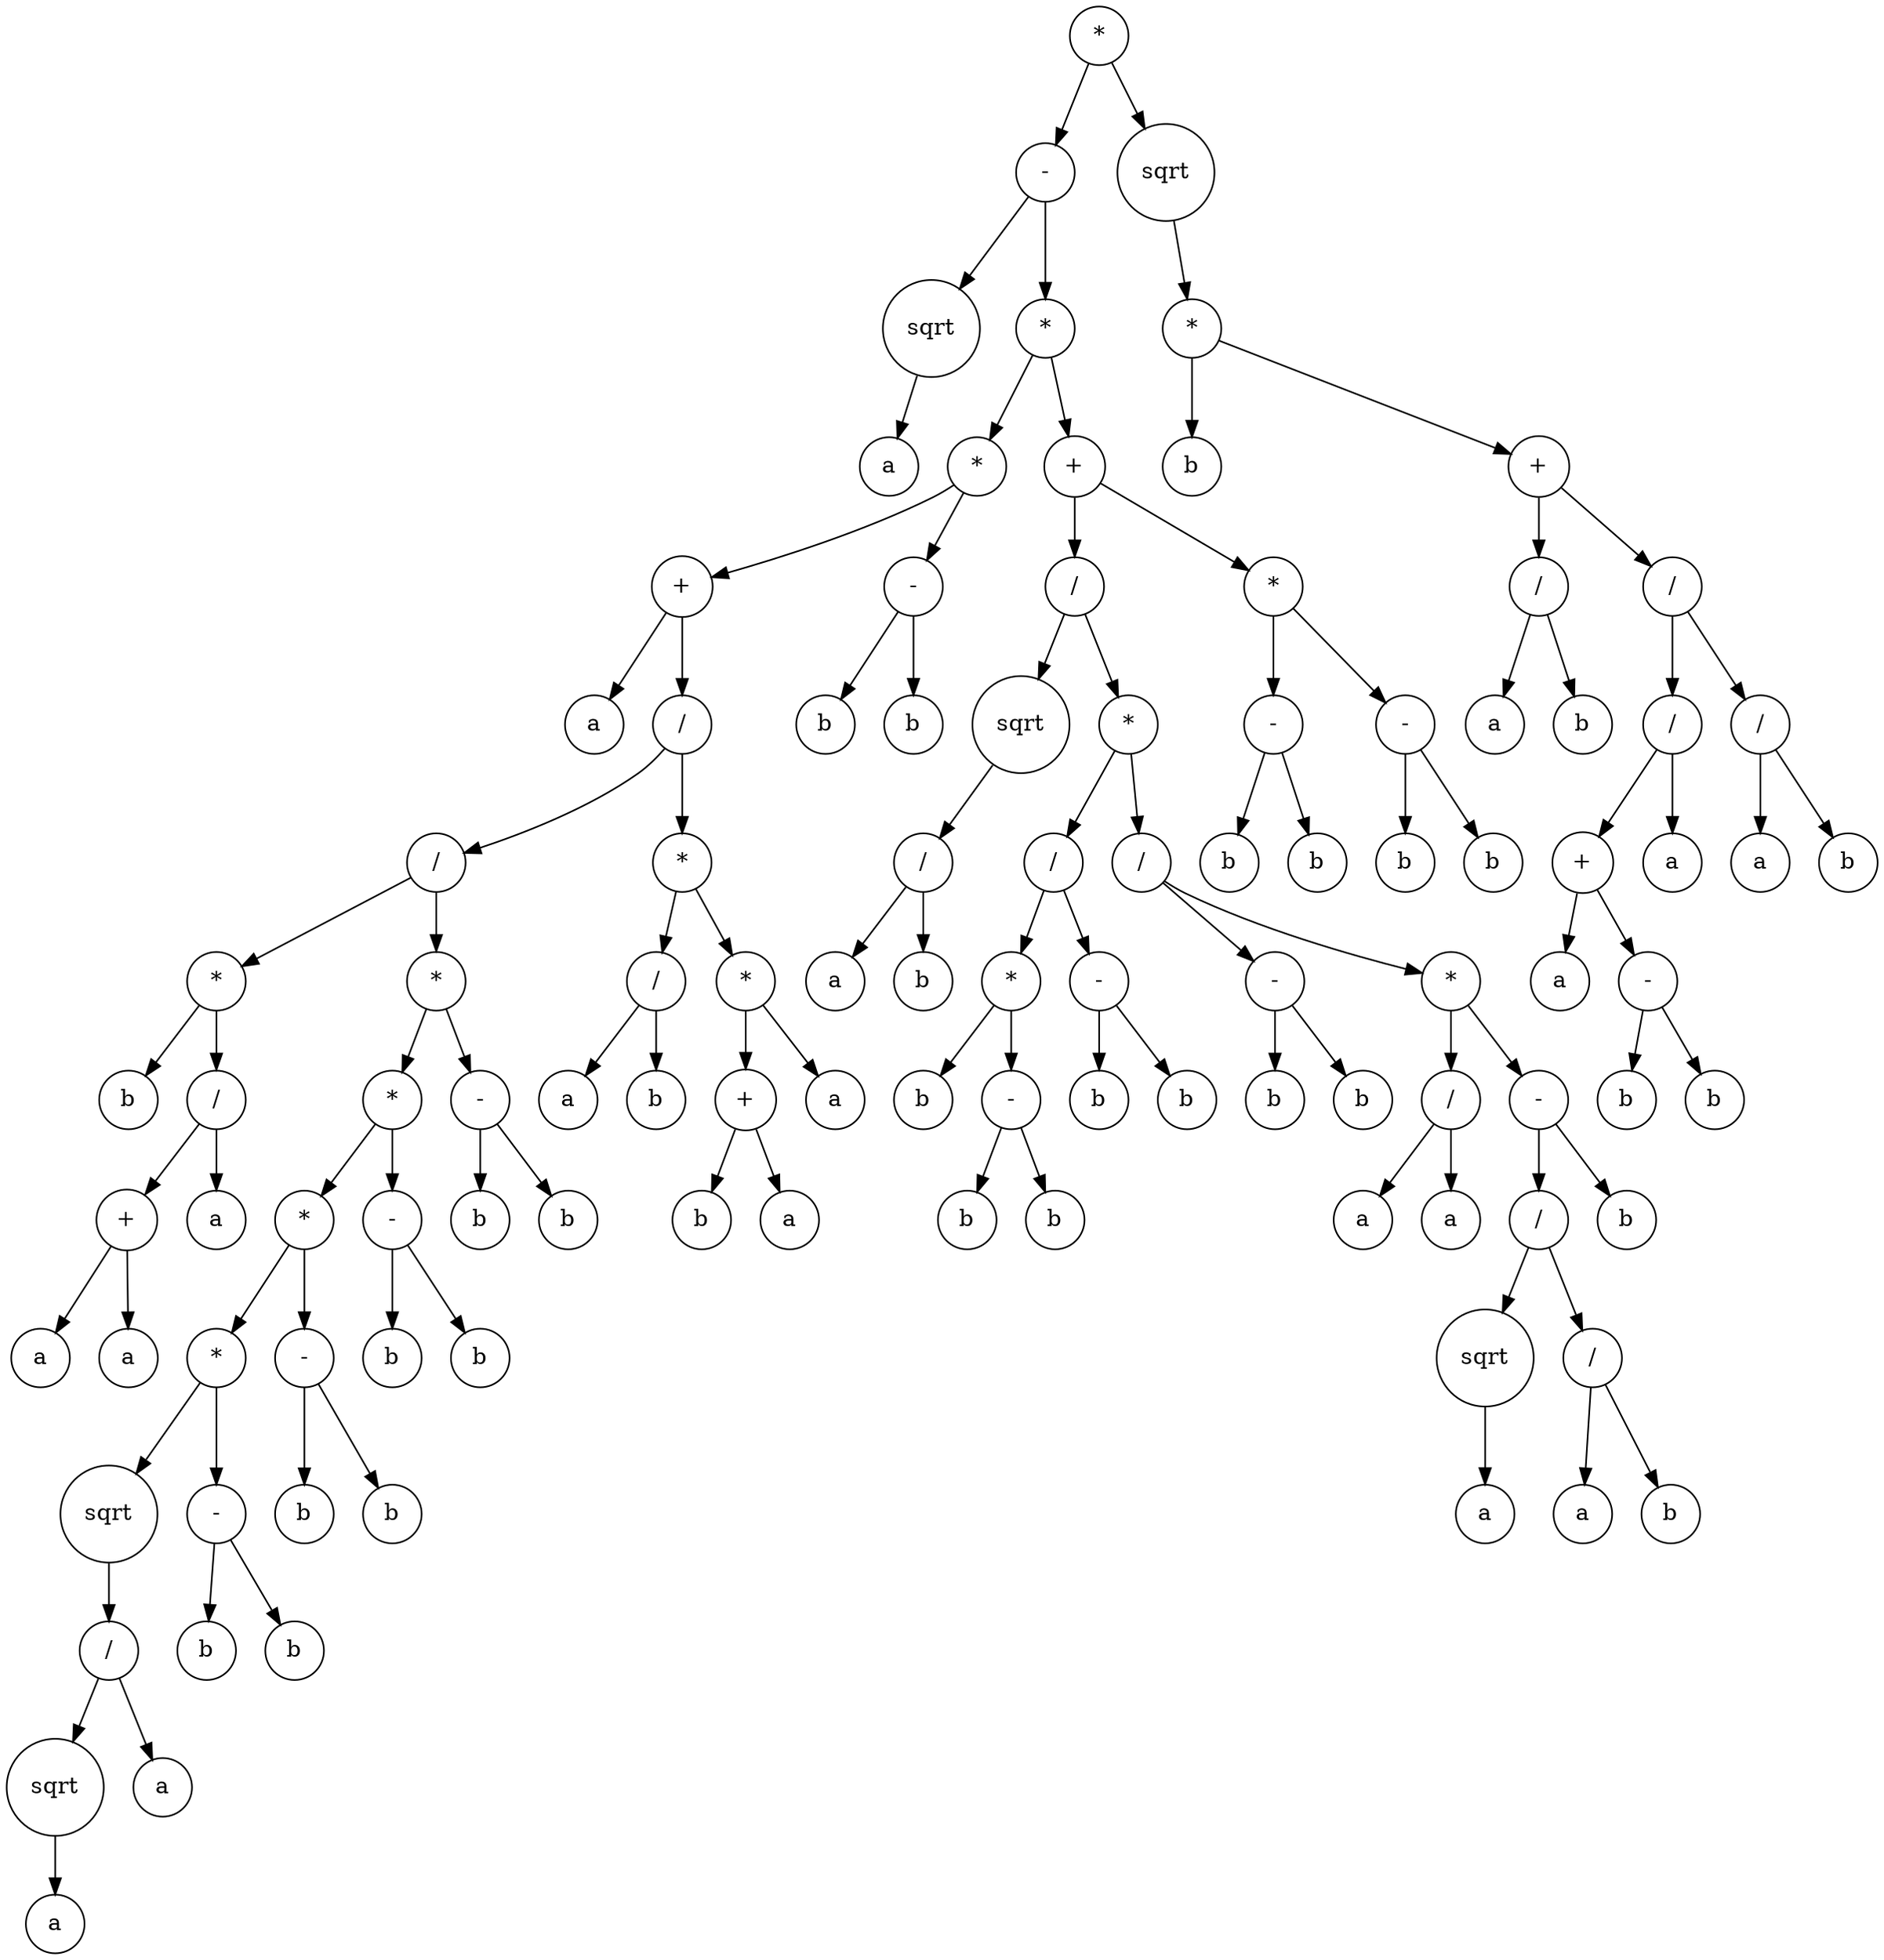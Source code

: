 digraph g {
graph [ordering=out];
node [shape=circle];
n[label = "*"];
n0[label = "-"];
n00[label = "sqrt"];
n000[label = "a"];
n00 -> n000;
n0 -> n00;
n01[label = "*"];
n010[label = "*"];
n0100[label = "+"];
n01000[label = "a"];
n0100 -> n01000;
n01001[label = "/"];
n010010[label = "/"];
n0100100[label = "*"];
n01001000[label = "b"];
n0100100 -> n01001000;
n01001001[label = "/"];
n010010010[label = "+"];
n0100100100[label = "a"];
n010010010 -> n0100100100;
n0100100101[label = "a"];
n010010010 -> n0100100101;
n01001001 -> n010010010;
n010010011[label = "a"];
n01001001 -> n010010011;
n0100100 -> n01001001;
n010010 -> n0100100;
n0100101[label = "*"];
n01001010[label = "*"];
n010010100[label = "*"];
n0100101000[label = "*"];
n01001010000[label = "sqrt"];
n010010100000[label = "/"];
n0100101000000[label = "sqrt"];
n01001010000000[label = "a"];
n0100101000000 -> n01001010000000;
n010010100000 -> n0100101000000;
n0100101000001[label = "a"];
n010010100000 -> n0100101000001;
n01001010000 -> n010010100000;
n0100101000 -> n01001010000;
n01001010001[label = "-"];
n010010100010[label = "b"];
n01001010001 -> n010010100010;
n010010100011[label = "b"];
n01001010001 -> n010010100011;
n0100101000 -> n01001010001;
n010010100 -> n0100101000;
n0100101001[label = "-"];
n01001010010[label = "b"];
n0100101001 -> n01001010010;
n01001010011[label = "b"];
n0100101001 -> n01001010011;
n010010100 -> n0100101001;
n01001010 -> n010010100;
n010010101[label = "-"];
n0100101010[label = "b"];
n010010101 -> n0100101010;
n0100101011[label = "b"];
n010010101 -> n0100101011;
n01001010 -> n010010101;
n0100101 -> n01001010;
n01001011[label = "-"];
n010010110[label = "b"];
n01001011 -> n010010110;
n010010111[label = "b"];
n01001011 -> n010010111;
n0100101 -> n01001011;
n010010 -> n0100101;
n01001 -> n010010;
n010011[label = "*"];
n0100110[label = "/"];
n01001100[label = "a"];
n0100110 -> n01001100;
n01001101[label = "b"];
n0100110 -> n01001101;
n010011 -> n0100110;
n0100111[label = "*"];
n01001110[label = "+"];
n010011100[label = "b"];
n01001110 -> n010011100;
n010011101[label = "a"];
n01001110 -> n010011101;
n0100111 -> n01001110;
n01001111[label = "a"];
n0100111 -> n01001111;
n010011 -> n0100111;
n01001 -> n010011;
n0100 -> n01001;
n010 -> n0100;
n0101[label = "-"];
n01010[label = "b"];
n0101 -> n01010;
n01011[label = "b"];
n0101 -> n01011;
n010 -> n0101;
n01 -> n010;
n011[label = "+"];
n0110[label = "/"];
n01100[label = "sqrt"];
n011000[label = "/"];
n0110000[label = "a"];
n011000 -> n0110000;
n0110001[label = "b"];
n011000 -> n0110001;
n01100 -> n011000;
n0110 -> n01100;
n01101[label = "*"];
n011010[label = "/"];
n0110100[label = "*"];
n01101000[label = "b"];
n0110100 -> n01101000;
n01101001[label = "-"];
n011010010[label = "b"];
n01101001 -> n011010010;
n011010011[label = "b"];
n01101001 -> n011010011;
n0110100 -> n01101001;
n011010 -> n0110100;
n0110101[label = "-"];
n01101010[label = "b"];
n0110101 -> n01101010;
n01101011[label = "b"];
n0110101 -> n01101011;
n011010 -> n0110101;
n01101 -> n011010;
n011011[label = "/"];
n0110110[label = "-"];
n01101100[label = "b"];
n0110110 -> n01101100;
n01101101[label = "b"];
n0110110 -> n01101101;
n011011 -> n0110110;
n0110111[label = "*"];
n01101110[label = "/"];
n011011100[label = "a"];
n01101110 -> n011011100;
n011011101[label = "a"];
n01101110 -> n011011101;
n0110111 -> n01101110;
n01101111[label = "-"];
n011011110[label = "/"];
n0110111100[label = "sqrt"];
n01101111000[label = "a"];
n0110111100 -> n01101111000;
n011011110 -> n0110111100;
n0110111101[label = "/"];
n01101111010[label = "a"];
n0110111101 -> n01101111010;
n01101111011[label = "b"];
n0110111101 -> n01101111011;
n011011110 -> n0110111101;
n01101111 -> n011011110;
n011011111[label = "b"];
n01101111 -> n011011111;
n0110111 -> n01101111;
n011011 -> n0110111;
n01101 -> n011011;
n0110 -> n01101;
n011 -> n0110;
n0111[label = "*"];
n01110[label = "-"];
n011100[label = "b"];
n01110 -> n011100;
n011101[label = "b"];
n01110 -> n011101;
n0111 -> n01110;
n01111[label = "-"];
n011110[label = "b"];
n01111 -> n011110;
n011111[label = "b"];
n01111 -> n011111;
n0111 -> n01111;
n011 -> n0111;
n01 -> n011;
n0 -> n01;
n -> n0;
n1[label = "sqrt"];
n10[label = "*"];
n100[label = "b"];
n10 -> n100;
n101[label = "+"];
n1010[label = "/"];
n10100[label = "a"];
n1010 -> n10100;
n10101[label = "b"];
n1010 -> n10101;
n101 -> n1010;
n1011[label = "/"];
n10110[label = "/"];
n101100[label = "+"];
n1011000[label = "a"];
n101100 -> n1011000;
n1011001[label = "-"];
n10110010[label = "b"];
n1011001 -> n10110010;
n10110011[label = "b"];
n1011001 -> n10110011;
n101100 -> n1011001;
n10110 -> n101100;
n101101[label = "a"];
n10110 -> n101101;
n1011 -> n10110;
n10111[label = "/"];
n101110[label = "a"];
n10111 -> n101110;
n101111[label = "b"];
n10111 -> n101111;
n1011 -> n10111;
n101 -> n1011;
n10 -> n101;
n1 -> n10;
n -> n1;
}
